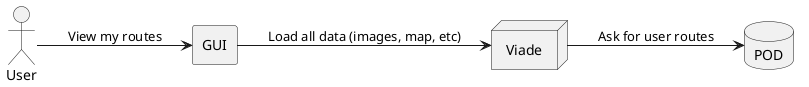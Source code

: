 @startuml Deployment_viade_es2b
left to right direction

actor User
agent GUI
node Viade
database POD

User --> GUI : View my routes
GUI --> Viade : Load all data (images, map, etc)
Viade --> POD : Ask for user routes

@enduml
